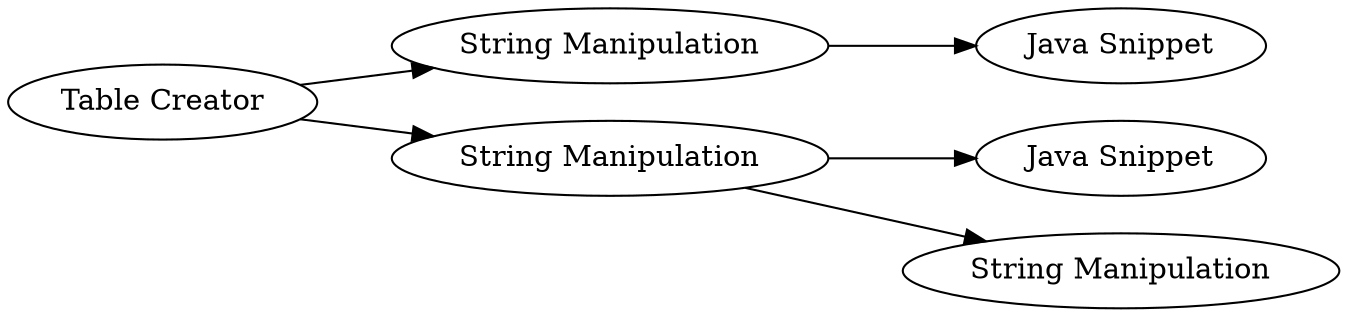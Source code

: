 digraph {
	41 [label="String Manipulation"]
	43 [label="Java Snippet"]
	44 [label="Table Creator"]
	45 [label="String Manipulation"]
	46 [label="Java Snippet"]
	47 [label="String Manipulation"]
	41 -> 43
	44 -> 41
	44 -> 45
	45 -> 46
	45 -> 47
	rankdir=LR
}
